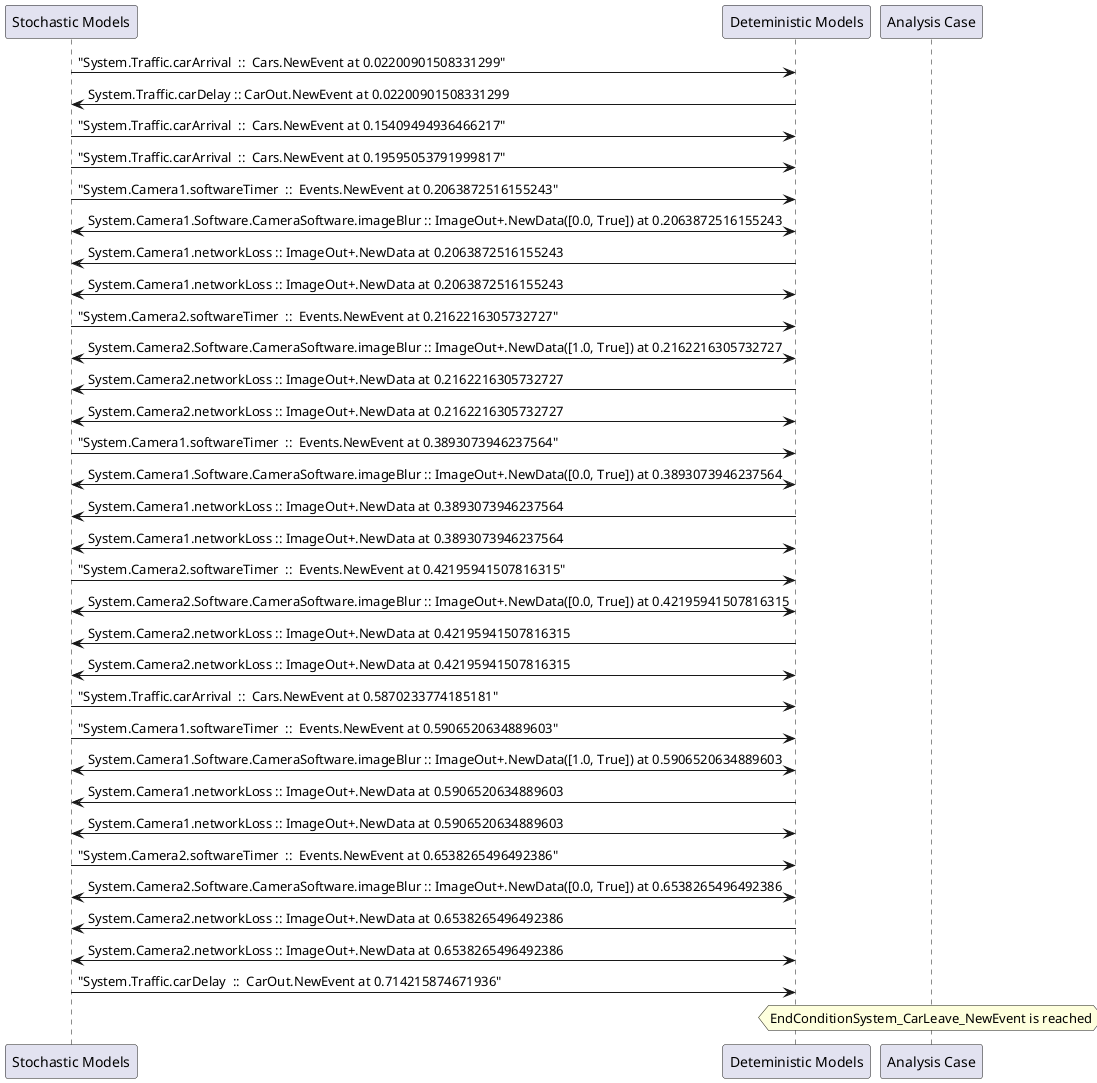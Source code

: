 
	@startuml
	participant "Stochastic Models" as stochmodel
	participant "Deteministic Models" as detmodel
	participant "Analysis Case" as analysis
	{19717_stop} stochmodel -> detmodel : "System.Traffic.carArrival  ::  Cars.NewEvent at 0.02200901508331299"
{19731_start} detmodel -> stochmodel : System.Traffic.carDelay :: CarOut.NewEvent at 0.02200901508331299
{19718_stop} stochmodel -> detmodel : "System.Traffic.carArrival  ::  Cars.NewEvent at 0.15409494936466217"
{19719_stop} stochmodel -> detmodel : "System.Traffic.carArrival  ::  Cars.NewEvent at 0.19595053791999817"
{19687_stop} stochmodel -> detmodel : "System.Camera1.softwareTimer  ::  Events.NewEvent at 0.2063872516155243"
detmodel <-> stochmodel : System.Camera1.Software.CameraSoftware.imageBlur :: ImageOut+.NewData([0.0, True]) at 0.2063872516155243
detmodel -> stochmodel : System.Camera1.networkLoss :: ImageOut+.NewData at 0.2063872516155243
detmodel <-> stochmodel : System.Camera1.networkLoss :: ImageOut+.NewData at 0.2063872516155243
{19703_stop} stochmodel -> detmodel : "System.Camera2.softwareTimer  ::  Events.NewEvent at 0.2162216305732727"
detmodel <-> stochmodel : System.Camera2.Software.CameraSoftware.imageBlur :: ImageOut+.NewData([1.0, True]) at 0.2162216305732727
detmodel -> stochmodel : System.Camera2.networkLoss :: ImageOut+.NewData at 0.2162216305732727
detmodel <-> stochmodel : System.Camera2.networkLoss :: ImageOut+.NewData at 0.2162216305732727
{19688_stop} stochmodel -> detmodel : "System.Camera1.softwareTimer  ::  Events.NewEvent at 0.3893073946237564"
detmodel <-> stochmodel : System.Camera1.Software.CameraSoftware.imageBlur :: ImageOut+.NewData([0.0, True]) at 0.3893073946237564
detmodel -> stochmodel : System.Camera1.networkLoss :: ImageOut+.NewData at 0.3893073946237564
detmodel <-> stochmodel : System.Camera1.networkLoss :: ImageOut+.NewData at 0.3893073946237564
{19704_stop} stochmodel -> detmodel : "System.Camera2.softwareTimer  ::  Events.NewEvent at 0.42195941507816315"
detmodel <-> stochmodel : System.Camera2.Software.CameraSoftware.imageBlur :: ImageOut+.NewData([0.0, True]) at 0.42195941507816315
detmodel -> stochmodel : System.Camera2.networkLoss :: ImageOut+.NewData at 0.42195941507816315
detmodel <-> stochmodel : System.Camera2.networkLoss :: ImageOut+.NewData at 0.42195941507816315
{19720_stop} stochmodel -> detmodel : "System.Traffic.carArrival  ::  Cars.NewEvent at 0.5870233774185181"
{19689_stop} stochmodel -> detmodel : "System.Camera1.softwareTimer  ::  Events.NewEvent at 0.5906520634889603"
detmodel <-> stochmodel : System.Camera1.Software.CameraSoftware.imageBlur :: ImageOut+.NewData([1.0, True]) at 0.5906520634889603
detmodel -> stochmodel : System.Camera1.networkLoss :: ImageOut+.NewData at 0.5906520634889603
detmodel <-> stochmodel : System.Camera1.networkLoss :: ImageOut+.NewData at 0.5906520634889603
{19705_stop} stochmodel -> detmodel : "System.Camera2.softwareTimer  ::  Events.NewEvent at 0.6538265496492386"
detmodel <-> stochmodel : System.Camera2.Software.CameraSoftware.imageBlur :: ImageOut+.NewData([0.0, True]) at 0.6538265496492386
detmodel -> stochmodel : System.Camera2.networkLoss :: ImageOut+.NewData at 0.6538265496492386
detmodel <-> stochmodel : System.Camera2.networkLoss :: ImageOut+.NewData at 0.6538265496492386
{19731_stop} stochmodel -> detmodel : "System.Traffic.carDelay  ::  CarOut.NewEvent at 0.714215874671936"
{19731_start} <-> {19731_stop} : delay
hnote over analysis 
EndConditionSystem_CarLeave_NewEvent is reached
endnote
@enduml